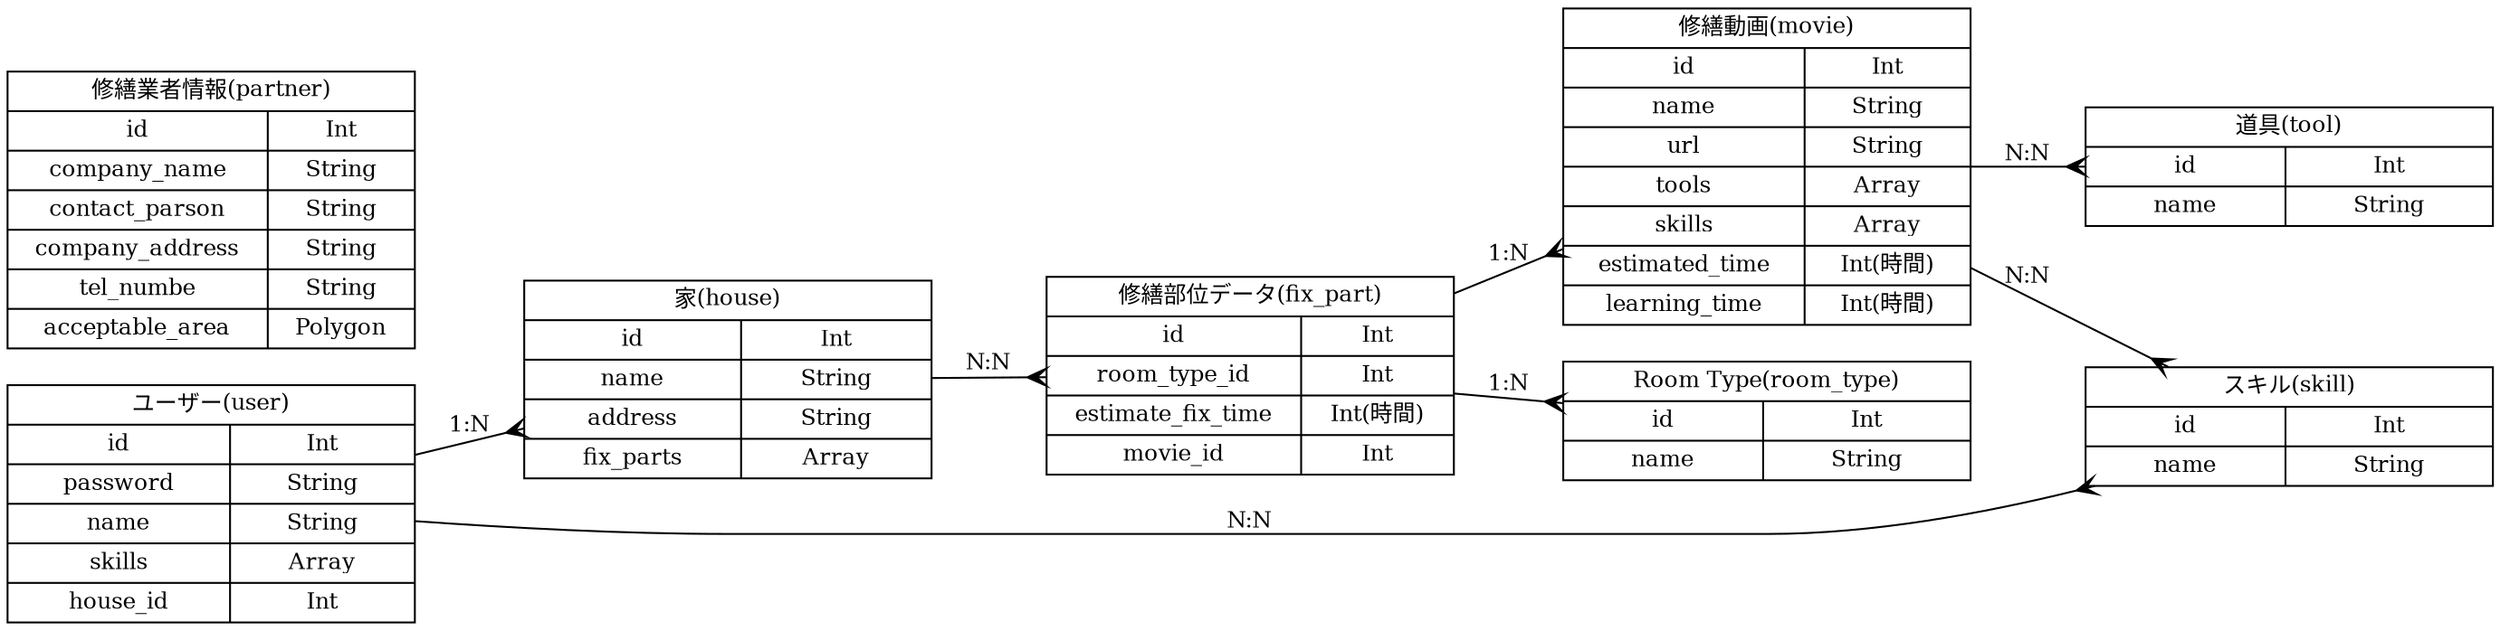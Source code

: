 digraph jukatsu {
    // basic settings
    graph [rankdir=LR];
    node [shape=record, fontsize=12, width=3.0];
    edge [arrowhead=crow, fontsize=12];

    // nodes
    user [label="ユーザー(user)|{{id|password|name|skills|house_id}|{Int|String|String|Array|Int}}"];
    house [label="家(house)|{{id|name|address|fix_parts}|{Int|String|String|Array}}"];
    fix_part [label="修繕部位データ(fix_part)|{{id|room_type_id|estimate_fix_time|movie_id}|{Int|Int|Int(時間)|Int}}"];
    room_type [label="Room Type(room_type)|{{id|name}|{Int|String}}"];
    skill [label="スキル(skill)|{{id|name}|{Int|String}}"];
    movie [label="修繕動画(movie)|{{id|name|url|tools|skills|estimated_time|learning_time}|{Int|String|String|Array|Array|Int(時間)|Int(時間)}}"];
    tool [label="道具(tool)|{{id|name}|{Int|String}}"];
    partner [label="修繕業者情報(partner)|{{id|company_name|contact_parson|company_address|tel_numbe|acceptable_area}|{Int|String|String|String|String|Polygon}}"];

    // edges
    user -> house [label="1:N"];
    user -> skill [label="N:N"];
    house -> fix_part [label="N:N"];
    fix_part -> room_type [label="1:N"];
    fix_part -> movie [label="1:N"];
    movie -> tool [label="N:N"];
    movie -> skill [label="N:N"];
}